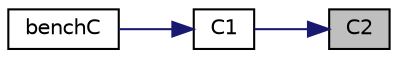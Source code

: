 digraph "C2"
{
 // LATEX_PDF_SIZE
  edge [fontname="Helvetica",fontsize="10",labelfontname="Helvetica",labelfontsize="10"];
  node [fontname="Helvetica",fontsize="10",shape=record];
  rankdir="RL";
  Node1 [label="C2",height=0.2,width=0.4,color="black", fillcolor="grey75", style="filled", fontcolor="black",tooltip=" "];
  Node1 -> Node2 [dir="back",color="midnightblue",fontsize="10",style="solid",fontname="Helvetica"];
  Node2 [label="C1",height=0.2,width=0.4,color="black", fillcolor="white", style="filled",URL="$bench-packets_8cc.html#a97a4480c13f585775a6eb93f5305c934",tooltip=" "];
  Node2 -> Node3 [dir="back",color="midnightblue",fontsize="10",style="solid",fontname="Helvetica"];
  Node3 [label="benchC",height=0.2,width=0.4,color="black", fillcolor="white", style="filled",URL="$bench-packets_8cc.html#a5613722f6b404b5eab9952d35cb27aea",tooltip=" "];
}
